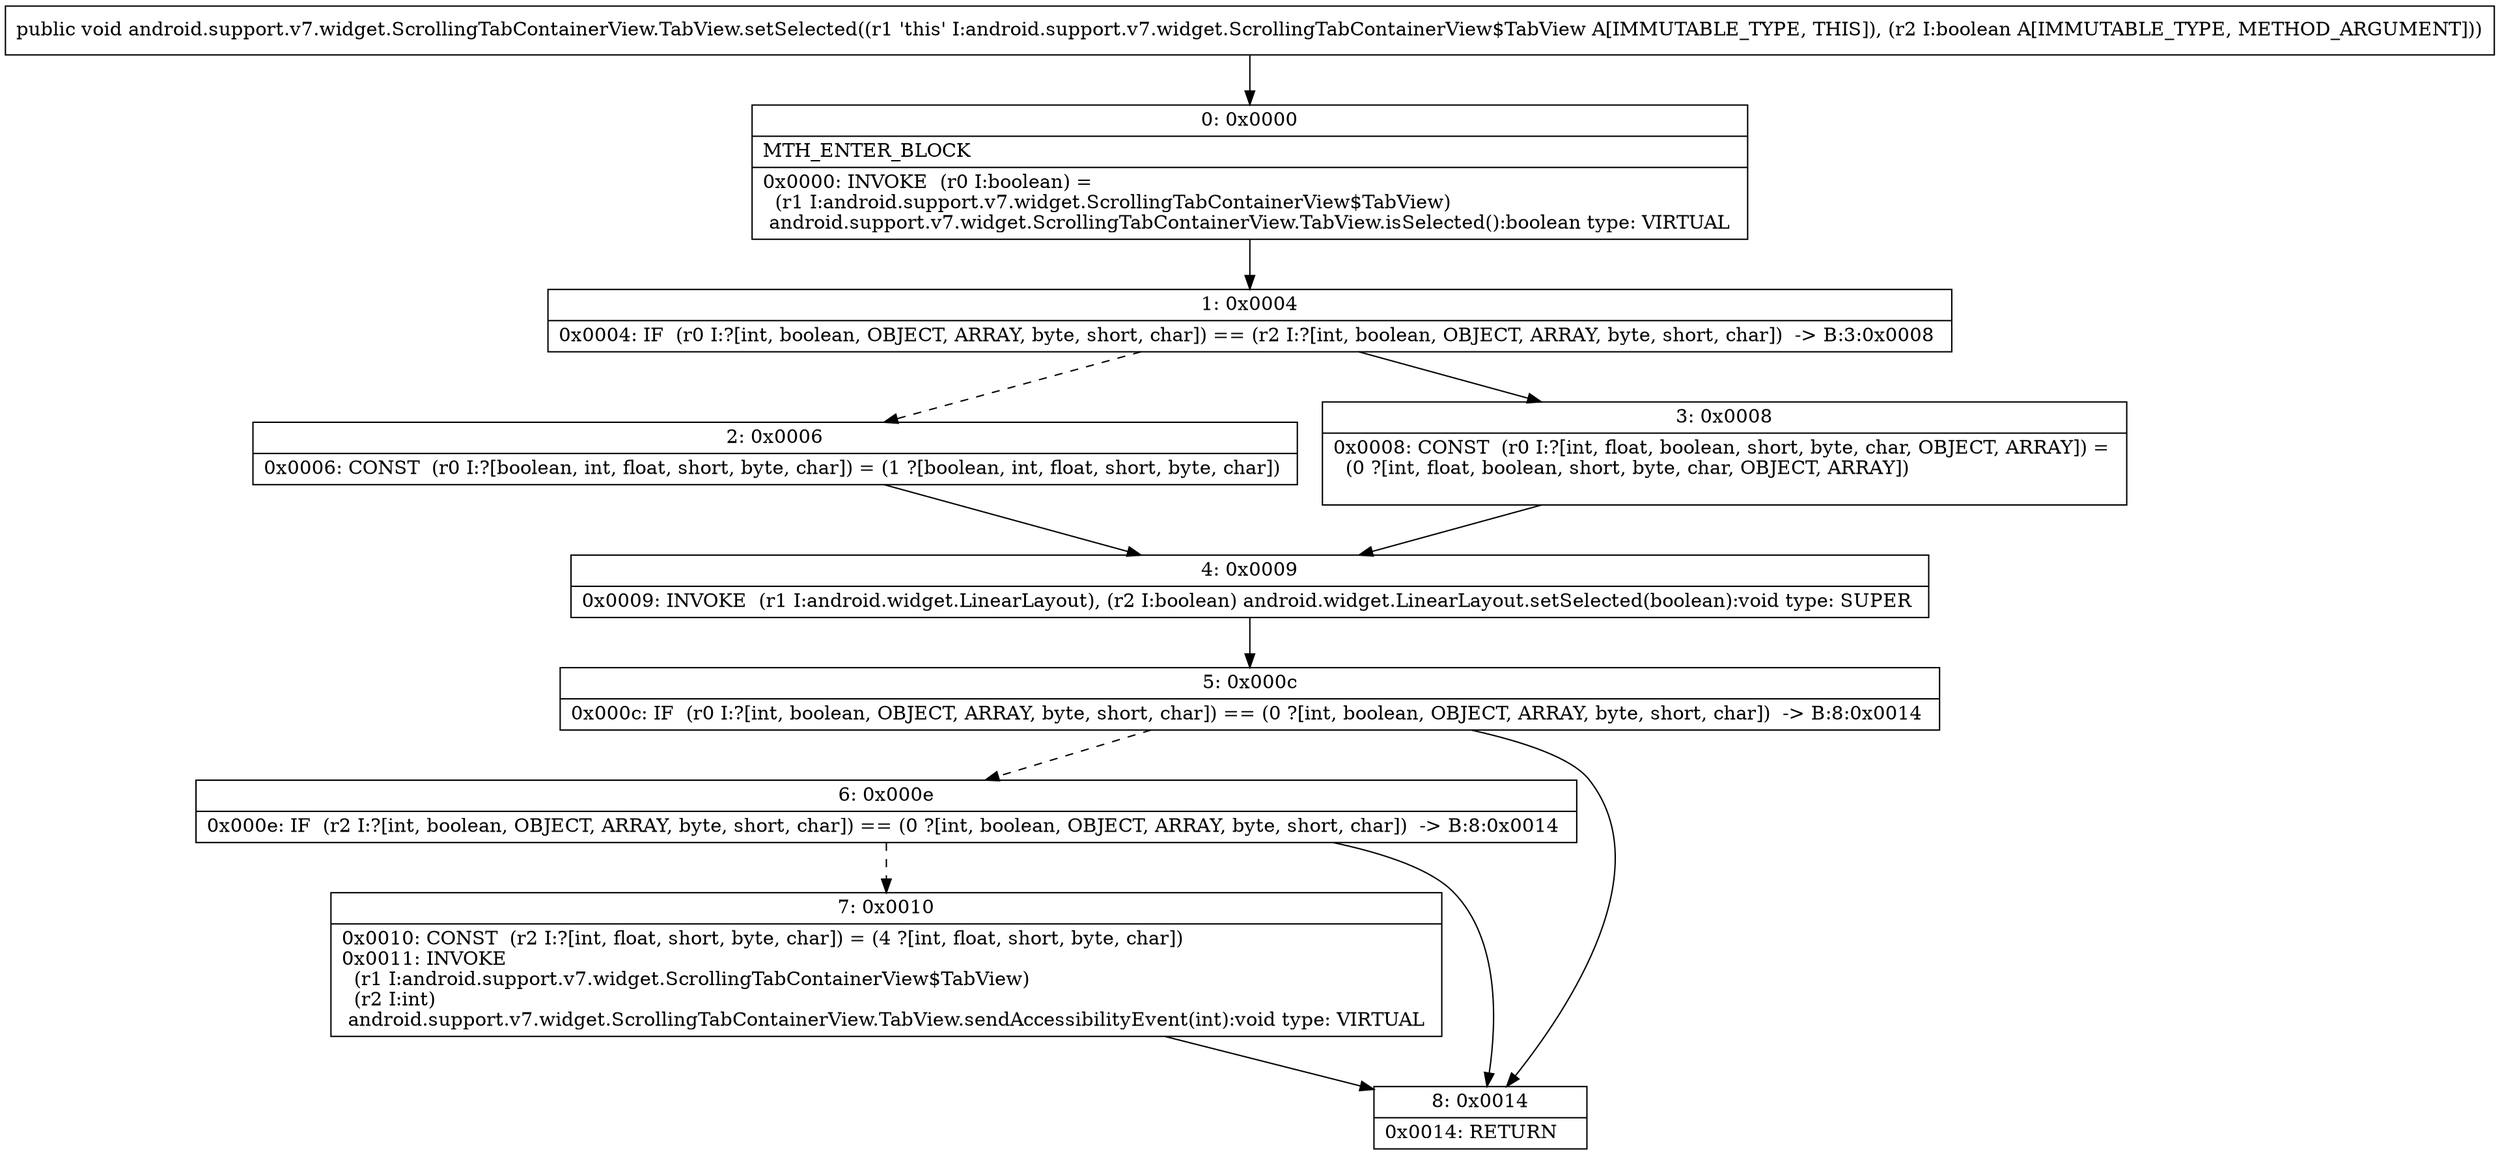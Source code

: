 digraph "CFG forandroid.support.v7.widget.ScrollingTabContainerView.TabView.setSelected(Z)V" {
Node_0 [shape=record,label="{0\:\ 0x0000|MTH_ENTER_BLOCK\l|0x0000: INVOKE  (r0 I:boolean) = \l  (r1 I:android.support.v7.widget.ScrollingTabContainerView$TabView)\l android.support.v7.widget.ScrollingTabContainerView.TabView.isSelected():boolean type: VIRTUAL \l}"];
Node_1 [shape=record,label="{1\:\ 0x0004|0x0004: IF  (r0 I:?[int, boolean, OBJECT, ARRAY, byte, short, char]) == (r2 I:?[int, boolean, OBJECT, ARRAY, byte, short, char])  \-\> B:3:0x0008 \l}"];
Node_2 [shape=record,label="{2\:\ 0x0006|0x0006: CONST  (r0 I:?[boolean, int, float, short, byte, char]) = (1 ?[boolean, int, float, short, byte, char]) \l}"];
Node_3 [shape=record,label="{3\:\ 0x0008|0x0008: CONST  (r0 I:?[int, float, boolean, short, byte, char, OBJECT, ARRAY]) = \l  (0 ?[int, float, boolean, short, byte, char, OBJECT, ARRAY])\l \l}"];
Node_4 [shape=record,label="{4\:\ 0x0009|0x0009: INVOKE  (r1 I:android.widget.LinearLayout), (r2 I:boolean) android.widget.LinearLayout.setSelected(boolean):void type: SUPER \l}"];
Node_5 [shape=record,label="{5\:\ 0x000c|0x000c: IF  (r0 I:?[int, boolean, OBJECT, ARRAY, byte, short, char]) == (0 ?[int, boolean, OBJECT, ARRAY, byte, short, char])  \-\> B:8:0x0014 \l}"];
Node_6 [shape=record,label="{6\:\ 0x000e|0x000e: IF  (r2 I:?[int, boolean, OBJECT, ARRAY, byte, short, char]) == (0 ?[int, boolean, OBJECT, ARRAY, byte, short, char])  \-\> B:8:0x0014 \l}"];
Node_7 [shape=record,label="{7\:\ 0x0010|0x0010: CONST  (r2 I:?[int, float, short, byte, char]) = (4 ?[int, float, short, byte, char]) \l0x0011: INVOKE  \l  (r1 I:android.support.v7.widget.ScrollingTabContainerView$TabView)\l  (r2 I:int)\l android.support.v7.widget.ScrollingTabContainerView.TabView.sendAccessibilityEvent(int):void type: VIRTUAL \l}"];
Node_8 [shape=record,label="{8\:\ 0x0014|0x0014: RETURN   \l}"];
MethodNode[shape=record,label="{public void android.support.v7.widget.ScrollingTabContainerView.TabView.setSelected((r1 'this' I:android.support.v7.widget.ScrollingTabContainerView$TabView A[IMMUTABLE_TYPE, THIS]), (r2 I:boolean A[IMMUTABLE_TYPE, METHOD_ARGUMENT])) }"];
MethodNode -> Node_0;
Node_0 -> Node_1;
Node_1 -> Node_2[style=dashed];
Node_1 -> Node_3;
Node_2 -> Node_4;
Node_3 -> Node_4;
Node_4 -> Node_5;
Node_5 -> Node_6[style=dashed];
Node_5 -> Node_8;
Node_6 -> Node_7[style=dashed];
Node_6 -> Node_8;
Node_7 -> Node_8;
}

